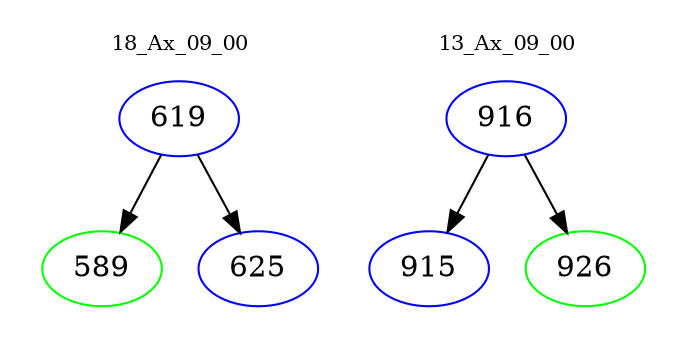 digraph{
subgraph cluster_0 {
color = white
label = "18_Ax_09_00";
fontsize=10;
T0_619 [label="619", color="blue"]
T0_619 -> T0_589 [color="black"]
T0_589 [label="589", color="green"]
T0_619 -> T0_625 [color="black"]
T0_625 [label="625", color="blue"]
}
subgraph cluster_1 {
color = white
label = "13_Ax_09_00";
fontsize=10;
T1_916 [label="916", color="blue"]
T1_916 -> T1_915 [color="black"]
T1_915 [label="915", color="blue"]
T1_916 -> T1_926 [color="black"]
T1_926 [label="926", color="green"]
}
}
